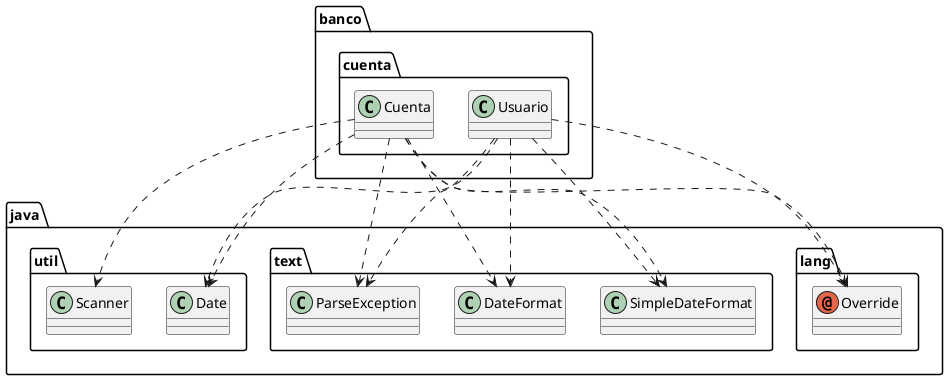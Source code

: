 @startuml
annotation java.lang.Override
class banco.cuenta.Cuenta
class banco.cuenta.Usuario
class java.text.DateFormat
class java.text.ParseException
class java.text.SimpleDateFormat
class java.util.Date
class java.util.Scanner
banco.cuenta.Cuenta ..> java.lang.Override
banco.cuenta.Cuenta ..> java.text.DateFormat
banco.cuenta.Cuenta ..> java.text.ParseException
banco.cuenta.Cuenta ..> java.text.SimpleDateFormat
banco.cuenta.Cuenta ..> java.util.Date
banco.cuenta.Cuenta ..> java.util.Scanner
banco.cuenta.Usuario ..> java.lang.Override
banco.cuenta.Usuario ..> java.text.DateFormat
banco.cuenta.Usuario ..> java.text.ParseException
banco.cuenta.Usuario ..> java.text.SimpleDateFormat
banco.cuenta.Usuario ..> java.util.Date
@enduml